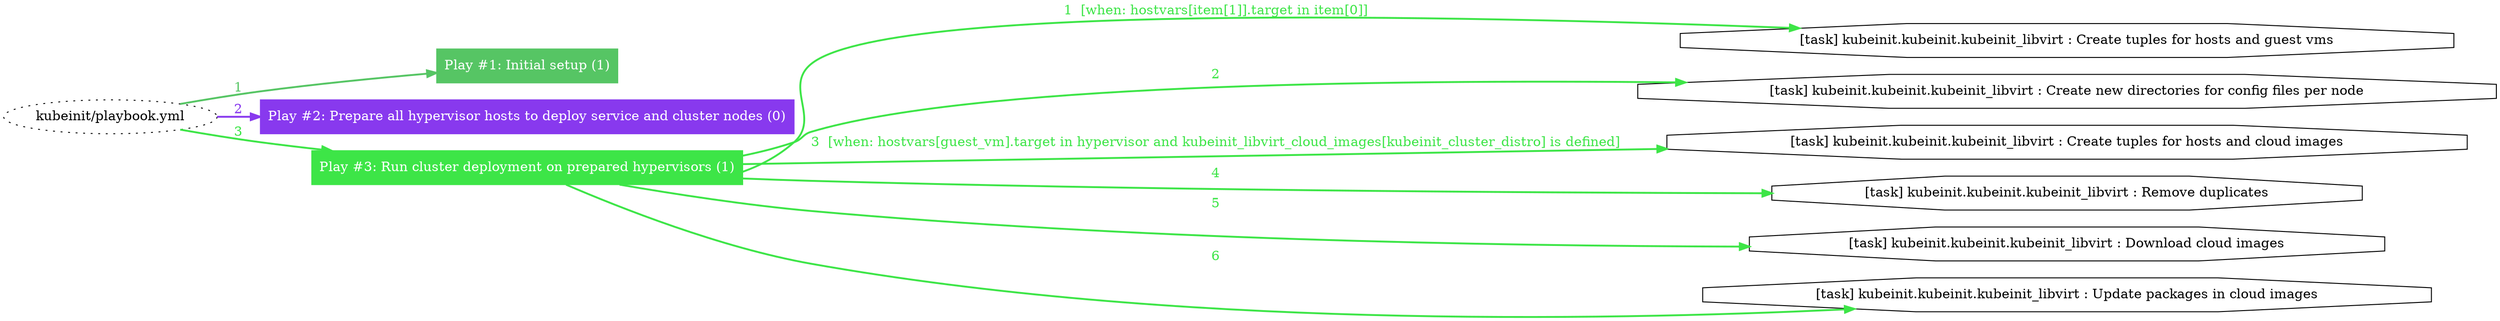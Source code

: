 digraph "kubeinit/playbook.yml "{
	graph [concentrate=true ordering=in rankdir=LR ratio=fill]
	edge [esep=5 sep=10]
	"kubeinit/playbook.yml" [id=root_node style=dotted]
	subgraph "Play #1: Initial setup (1) "{
		"Play #1: Initial setup (1)" [color="#56c564" fontcolor="#ffffff" id="play_a644fc12-655c-4b8d-b141-c25d93986b3d" shape=box style=filled tooltip=localhost]
		"kubeinit/playbook.yml" -> "Play #1: Initial setup (1)" [label=1 color="#56c564" fontcolor="#56c564" id="edge_026f5e5a-a57f-4b1a-a742-2fdfd179b8be" style=bold]
	}
	subgraph "Play #2: Prepare all hypervisor hosts to deploy service and cluster nodes (0) "{
		"Play #2: Prepare all hypervisor hosts to deploy service and cluster nodes (0)" [color="#8839ee" fontcolor="#ffffff" id="play_a8d282ea-04ae-4fdb-a8b5-840c6b120c76" shape=box style=filled tooltip=""]
		"kubeinit/playbook.yml" -> "Play #2: Prepare all hypervisor hosts to deploy service and cluster nodes (0)" [label=2 color="#8839ee" fontcolor="#8839ee" id="edge_94218782-660c-4bbc-9d08-61c4746f938a" style=bold]
	}
	subgraph "Play #3: Run cluster deployment on prepared hypervisors (1) "{
		"Play #3: Run cluster deployment on prepared hypervisors (1)" [color="#3de547" fontcolor="#ffffff" id="play_f7c74d3a-b58c-47f1-bc16-df1d53b62ad8" shape=box style=filled tooltip=localhost]
		"kubeinit/playbook.yml" -> "Play #3: Run cluster deployment on prepared hypervisors (1)" [label=3 color="#3de547" fontcolor="#3de547" id="edge_9facda4a-90a4-4e21-ad21-9695884ff9a7" style=bold]
		"task_8f783a9e-2ad3-4ecc-b551-aeb8f73eb2ff" [label="[task] kubeinit.kubeinit.kubeinit_libvirt : Create tuples for hosts and guest vms" id="task_8f783a9e-2ad3-4ecc-b551-aeb8f73eb2ff" shape=octagon tooltip="[task] kubeinit.kubeinit.kubeinit_libvirt : Create tuples for hosts and guest vms"]
		"Play #3: Run cluster deployment on prepared hypervisors (1)" -> "task_8f783a9e-2ad3-4ecc-b551-aeb8f73eb2ff" [label="1  [when: hostvars[item[1]].target in item[0]]" color="#3de547" fontcolor="#3de547" id="edge_91c707f8-ea45-4b2e-b464-d88a1fba8e85" style=bold]
		"task_30f3a385-ae85-4aac-9428-b4fa7ac38282" [label="[task] kubeinit.kubeinit.kubeinit_libvirt : Create new directories for config files per node" id="task_30f3a385-ae85-4aac-9428-b4fa7ac38282" shape=octagon tooltip="[task] kubeinit.kubeinit.kubeinit_libvirt : Create new directories for config files per node"]
		"Play #3: Run cluster deployment on prepared hypervisors (1)" -> "task_30f3a385-ae85-4aac-9428-b4fa7ac38282" [label=2 color="#3de547" fontcolor="#3de547" id="edge_f0c93347-a4c2-4fa3-9a86-46a1838f496c" style=bold]
		"task_867e5954-9b16-4828-88af-a08ae602e5de" [label="[task] kubeinit.kubeinit.kubeinit_libvirt : Create tuples for hosts and cloud images" id="task_867e5954-9b16-4828-88af-a08ae602e5de" shape=octagon tooltip="[task] kubeinit.kubeinit.kubeinit_libvirt : Create tuples for hosts and cloud images"]
		"Play #3: Run cluster deployment on prepared hypervisors (1)" -> "task_867e5954-9b16-4828-88af-a08ae602e5de" [label="3  [when: hostvars[guest_vm].target in hypervisor and kubeinit_libvirt_cloud_images[kubeinit_cluster_distro] is defined]" color="#3de547" fontcolor="#3de547" id="edge_119ca900-146d-4ab1-ba3b-2752982d4718" style=bold]
		"task_be139f6f-2272-4c6b-bee3-00cd79146126" [label="[task] kubeinit.kubeinit.kubeinit_libvirt : Remove duplicates" id="task_be139f6f-2272-4c6b-bee3-00cd79146126" shape=octagon tooltip="[task] kubeinit.kubeinit.kubeinit_libvirt : Remove duplicates"]
		"Play #3: Run cluster deployment on prepared hypervisors (1)" -> "task_be139f6f-2272-4c6b-bee3-00cd79146126" [label=4 color="#3de547" fontcolor="#3de547" id="edge_0e7bb507-8873-4d8a-a3a6-104f458a21b5" style=bold]
		"task_007c7a2d-6f2c-465b-8476-7e6632d3a4bf" [label="[task] kubeinit.kubeinit.kubeinit_libvirt : Download cloud images" id="task_007c7a2d-6f2c-465b-8476-7e6632d3a4bf" shape=octagon tooltip="[task] kubeinit.kubeinit.kubeinit_libvirt : Download cloud images"]
		"Play #3: Run cluster deployment on prepared hypervisors (1)" -> "task_007c7a2d-6f2c-465b-8476-7e6632d3a4bf" [label=5 color="#3de547" fontcolor="#3de547" id="edge_0e381239-51d7-436a-86d9-2b88c171543c" style=bold]
		"task_c8afebff-4c32-4a36-a231-bd965b41b9fe" [label="[task] kubeinit.kubeinit.kubeinit_libvirt : Update packages in cloud images" id="task_c8afebff-4c32-4a36-a231-bd965b41b9fe" shape=octagon tooltip="[task] kubeinit.kubeinit.kubeinit_libvirt : Update packages in cloud images"]
		"Play #3: Run cluster deployment on prepared hypervisors (1)" -> "task_c8afebff-4c32-4a36-a231-bd965b41b9fe" [label=6 color="#3de547" fontcolor="#3de547" id="edge_29887078-c539-43f1-aede-d2b9a4802b6e" style=bold]
	}
}
